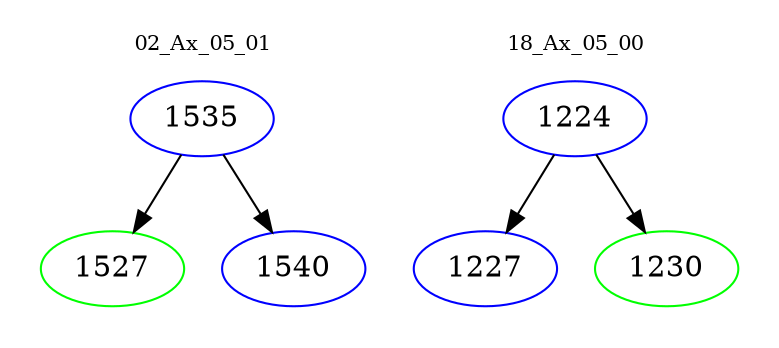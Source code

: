 digraph{
subgraph cluster_0 {
color = white
label = "02_Ax_05_01";
fontsize=10;
T0_1535 [label="1535", color="blue"]
T0_1535 -> T0_1527 [color="black"]
T0_1527 [label="1527", color="green"]
T0_1535 -> T0_1540 [color="black"]
T0_1540 [label="1540", color="blue"]
}
subgraph cluster_1 {
color = white
label = "18_Ax_05_00";
fontsize=10;
T1_1224 [label="1224", color="blue"]
T1_1224 -> T1_1227 [color="black"]
T1_1227 [label="1227", color="blue"]
T1_1224 -> T1_1230 [color="black"]
T1_1230 [label="1230", color="green"]
}
}
